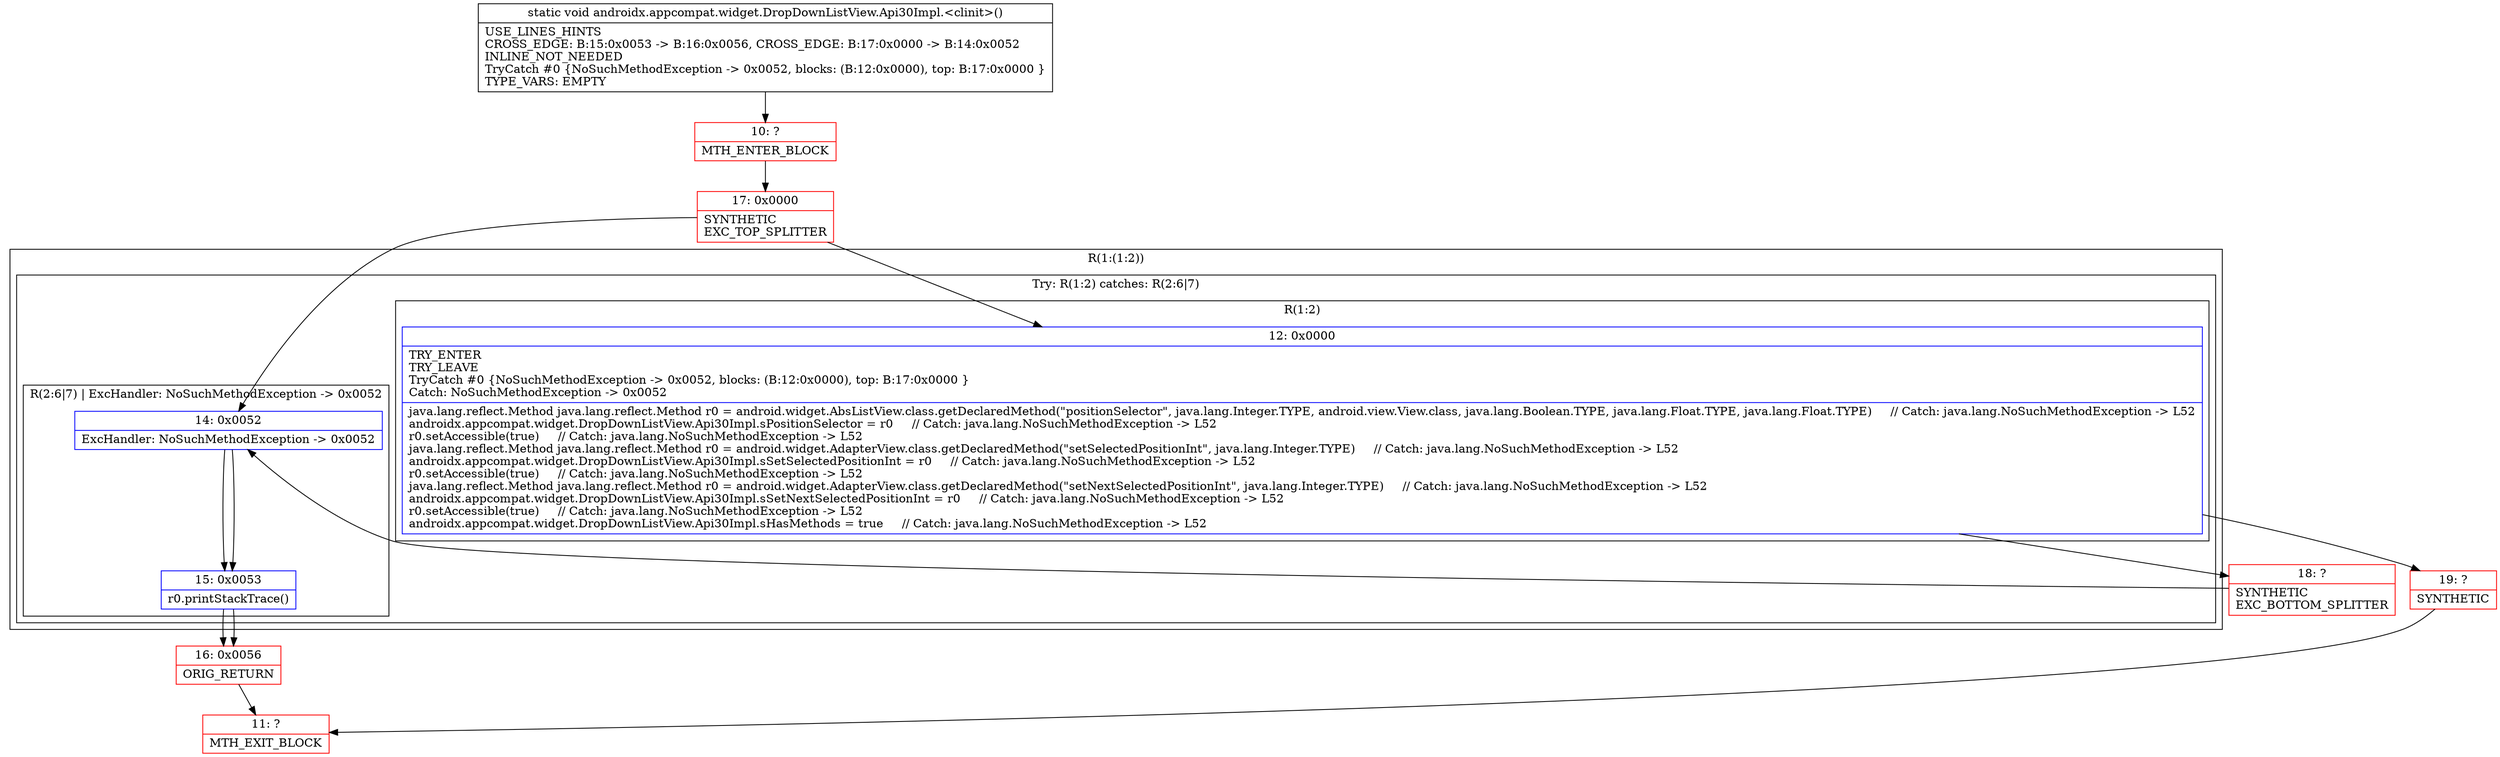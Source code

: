 digraph "CFG forandroidx.appcompat.widget.DropDownListView.Api30Impl.\<clinit\>()V" {
subgraph cluster_Region_1364795004 {
label = "R(1:(1:2))";
node [shape=record,color=blue];
subgraph cluster_TryCatchRegion_1795504912 {
label = "Try: R(1:2) catches: R(2:6|7)";
node [shape=record,color=blue];
subgraph cluster_Region_23141529 {
label = "R(1:2)";
node [shape=record,color=blue];
Node_12 [shape=record,label="{12\:\ 0x0000|TRY_ENTER\lTRY_LEAVE\lTryCatch #0 \{NoSuchMethodException \-\> 0x0052, blocks: (B:12:0x0000), top: B:17:0x0000 \}\lCatch: NoSuchMethodException \-\> 0x0052\l|java.lang.reflect.Method java.lang.reflect.Method r0 = android.widget.AbsListView.class.getDeclaredMethod(\"positionSelector\", java.lang.Integer.TYPE, android.view.View.class, java.lang.Boolean.TYPE, java.lang.Float.TYPE, java.lang.Float.TYPE)     \/\/ Catch: java.lang.NoSuchMethodException \-\> L52\landroidx.appcompat.widget.DropDownListView.Api30Impl.sPositionSelector = r0     \/\/ Catch: java.lang.NoSuchMethodException \-\> L52\lr0.setAccessible(true)     \/\/ Catch: java.lang.NoSuchMethodException \-\> L52\ljava.lang.reflect.Method java.lang.reflect.Method r0 = android.widget.AdapterView.class.getDeclaredMethod(\"setSelectedPositionInt\", java.lang.Integer.TYPE)     \/\/ Catch: java.lang.NoSuchMethodException \-\> L52\landroidx.appcompat.widget.DropDownListView.Api30Impl.sSetSelectedPositionInt = r0     \/\/ Catch: java.lang.NoSuchMethodException \-\> L52\lr0.setAccessible(true)     \/\/ Catch: java.lang.NoSuchMethodException \-\> L52\ljava.lang.reflect.Method java.lang.reflect.Method r0 = android.widget.AdapterView.class.getDeclaredMethod(\"setNextSelectedPositionInt\", java.lang.Integer.TYPE)     \/\/ Catch: java.lang.NoSuchMethodException \-\> L52\landroidx.appcompat.widget.DropDownListView.Api30Impl.sSetNextSelectedPositionInt = r0     \/\/ Catch: java.lang.NoSuchMethodException \-\> L52\lr0.setAccessible(true)     \/\/ Catch: java.lang.NoSuchMethodException \-\> L52\landroidx.appcompat.widget.DropDownListView.Api30Impl.sHasMethods = true     \/\/ Catch: java.lang.NoSuchMethodException \-\> L52\l}"];
}
subgraph cluster_Region_1797391459 {
label = "R(2:6|7) | ExcHandler: NoSuchMethodException \-\> 0x0052\l";
node [shape=record,color=blue];
Node_14 [shape=record,label="{14\:\ 0x0052|ExcHandler: NoSuchMethodException \-\> 0x0052\l}"];
Node_15 [shape=record,label="{15\:\ 0x0053|r0.printStackTrace()\l}"];
}
}
}
subgraph cluster_Region_1797391459 {
label = "R(2:6|7) | ExcHandler: NoSuchMethodException \-\> 0x0052\l";
node [shape=record,color=blue];
Node_14 [shape=record,label="{14\:\ 0x0052|ExcHandler: NoSuchMethodException \-\> 0x0052\l}"];
Node_15 [shape=record,label="{15\:\ 0x0053|r0.printStackTrace()\l}"];
}
Node_10 [shape=record,color=red,label="{10\:\ ?|MTH_ENTER_BLOCK\l}"];
Node_17 [shape=record,color=red,label="{17\:\ 0x0000|SYNTHETIC\lEXC_TOP_SPLITTER\l}"];
Node_18 [shape=record,color=red,label="{18\:\ ?|SYNTHETIC\lEXC_BOTTOM_SPLITTER\l}"];
Node_19 [shape=record,color=red,label="{19\:\ ?|SYNTHETIC\l}"];
Node_11 [shape=record,color=red,label="{11\:\ ?|MTH_EXIT_BLOCK\l}"];
Node_16 [shape=record,color=red,label="{16\:\ 0x0056|ORIG_RETURN\l}"];
MethodNode[shape=record,label="{static void androidx.appcompat.widget.DropDownListView.Api30Impl.\<clinit\>()  | USE_LINES_HINTS\lCROSS_EDGE: B:15:0x0053 \-\> B:16:0x0056, CROSS_EDGE: B:17:0x0000 \-\> B:14:0x0052\lINLINE_NOT_NEEDED\lTryCatch #0 \{NoSuchMethodException \-\> 0x0052, blocks: (B:12:0x0000), top: B:17:0x0000 \}\lTYPE_VARS: EMPTY\l}"];
MethodNode -> Node_10;Node_12 -> Node_18;
Node_12 -> Node_19;
Node_14 -> Node_15;
Node_15 -> Node_16;
Node_14 -> Node_15;
Node_15 -> Node_16;
Node_10 -> Node_17;
Node_17 -> Node_12;
Node_17 -> Node_14;
Node_18 -> Node_14;
Node_19 -> Node_11;
Node_16 -> Node_11;
}

